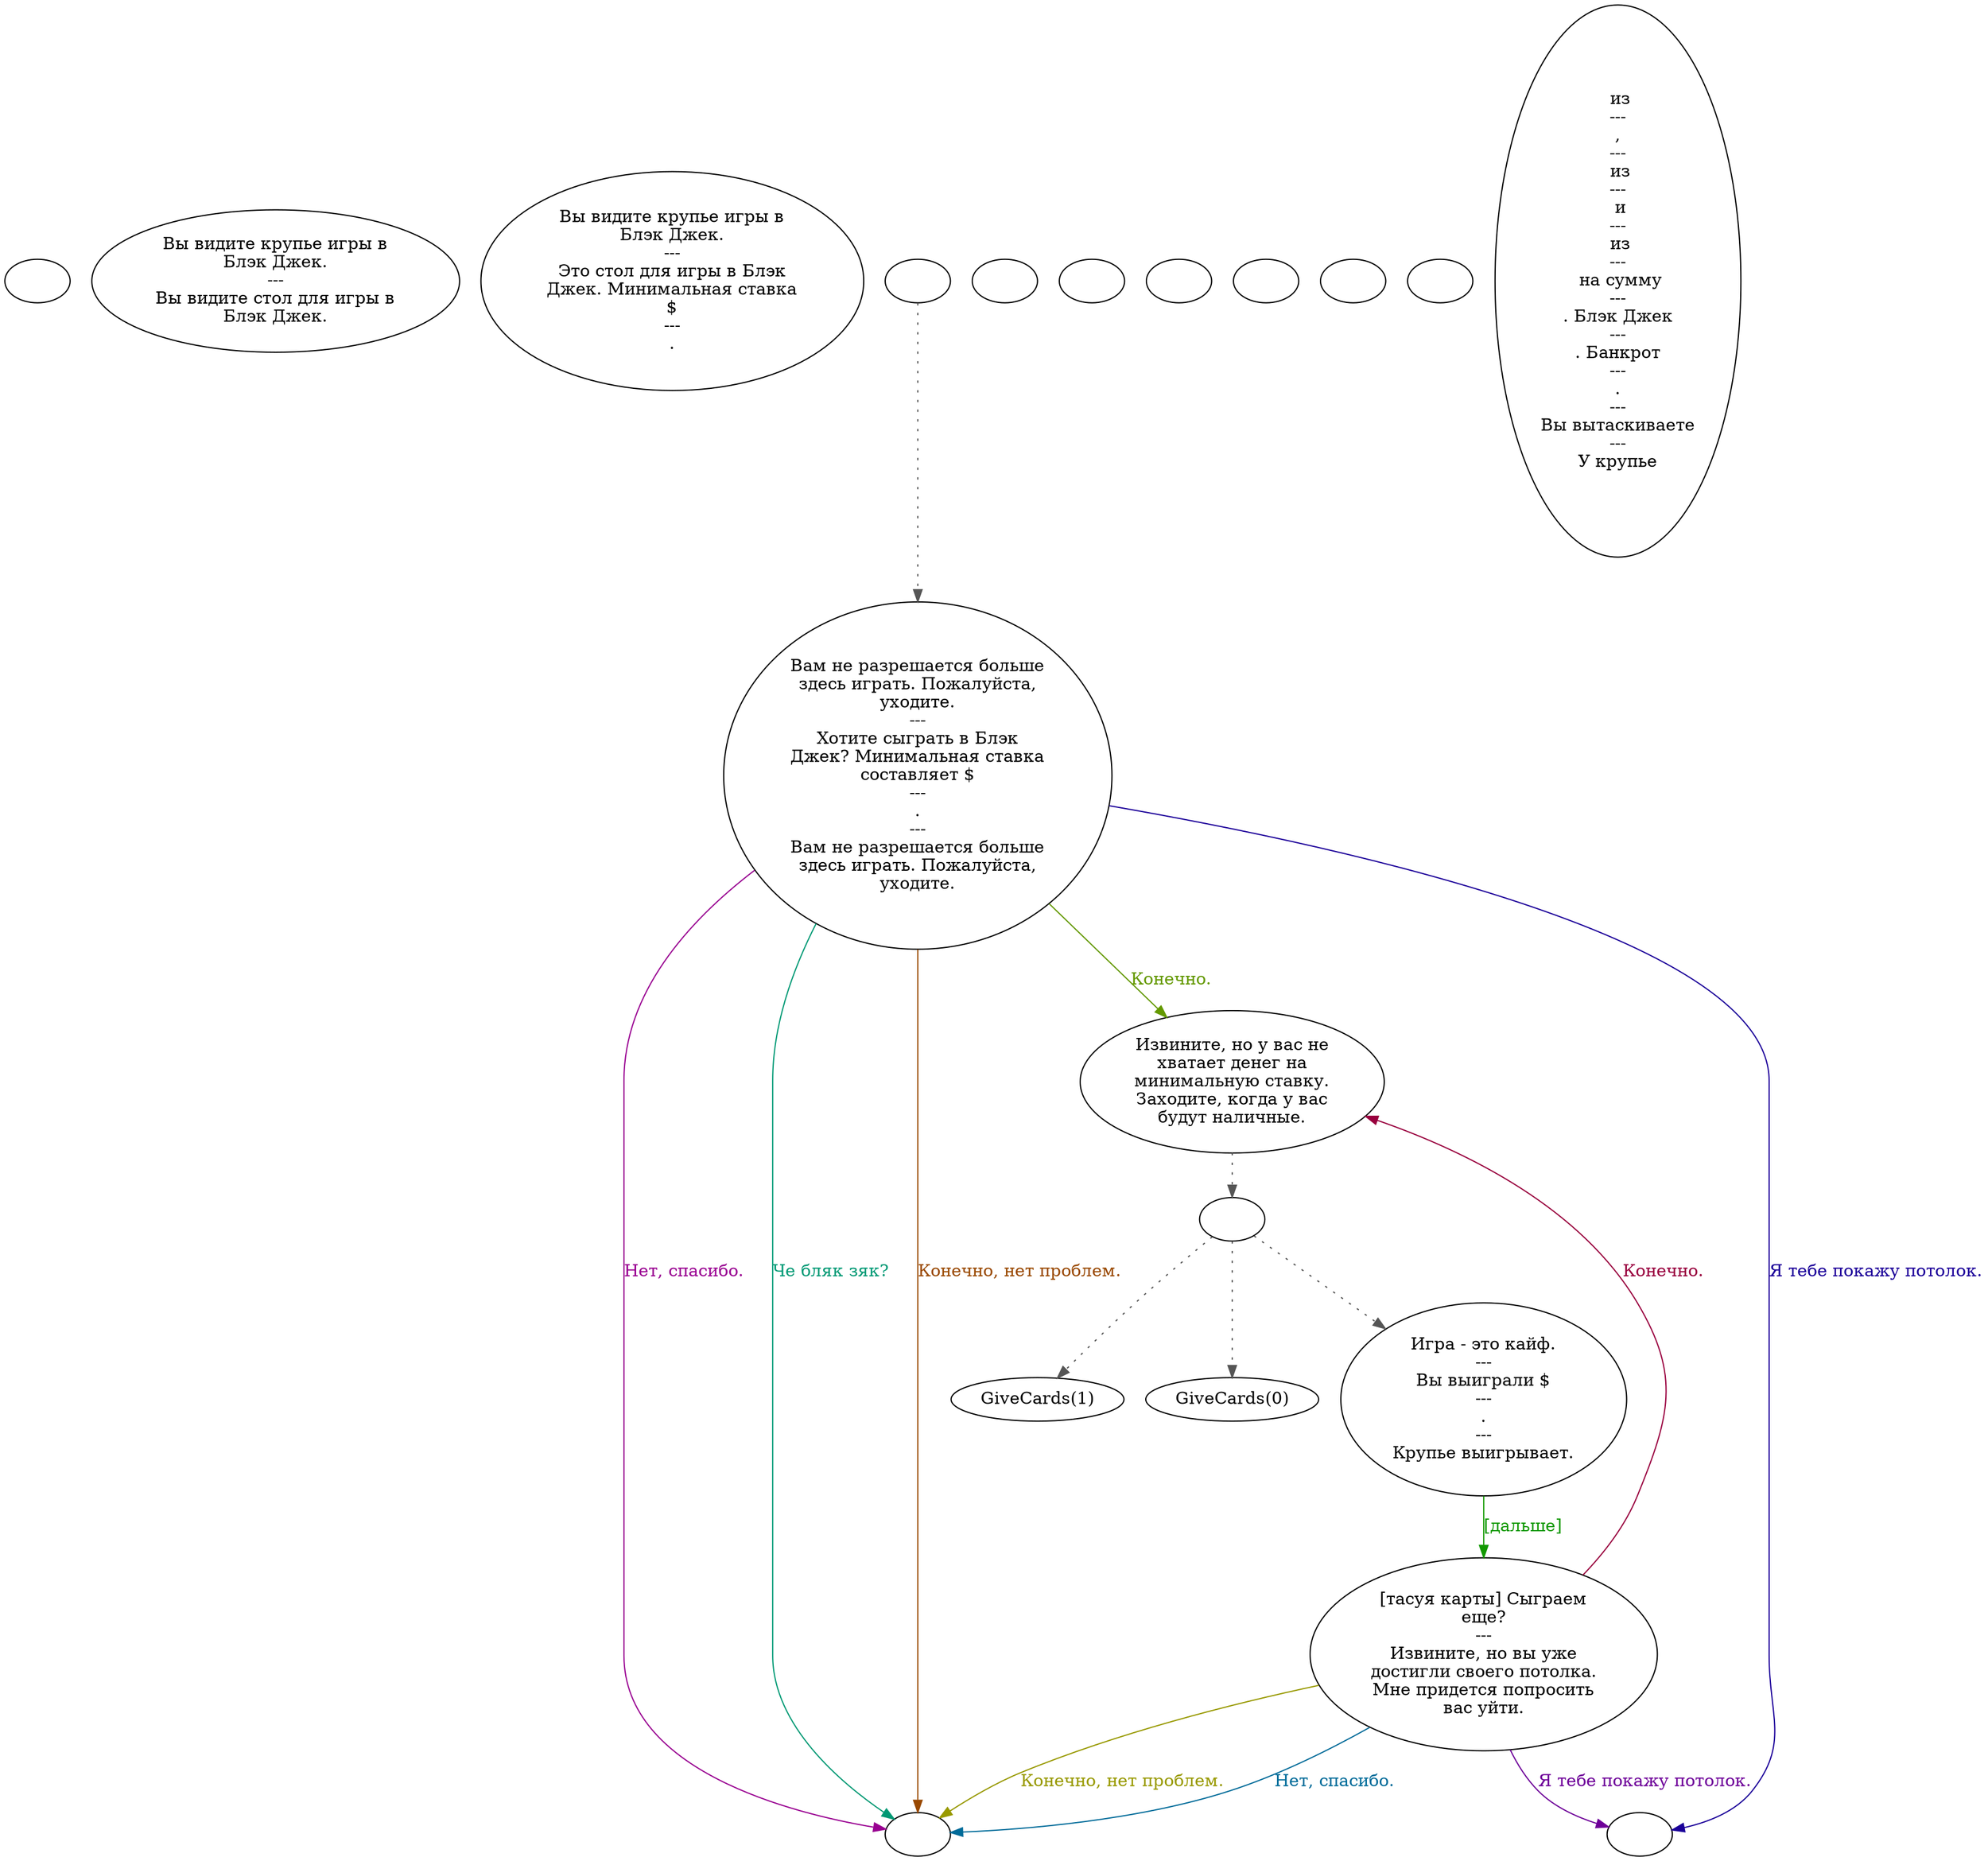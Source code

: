 digraph ziBlkJck {
  "start" [style=filled       fillcolor="#FFFFFF"       color="#000000"]
  "start" [label=""]
  "look_at_p_proc" [style=filled       fillcolor="#FFFFFF"       color="#000000"]
  "look_at_p_proc" [label="Вы видите крупье игры в\nБлэк Джек.\n---\nВы видите стол для игры в\nБлэк Джек."]
  "description_p_proc" [style=filled       fillcolor="#FFFFFF"       color="#000000"]
  "description_p_proc" [label="Вы видите крупье игры в\nБлэк Джек.\n---\nЭто стол для игры в Блэк\nДжек. Минимальная ставка\n$\n---\n."]
  "talk_p_proc" [style=filled       fillcolor="#FFFFFF"       color="#000000"]
  "talk_p_proc" -> "Node000" [style=dotted color="#555555"]
  "talk_p_proc" [label=""]
  "pickup_p_proc" [style=filled       fillcolor="#FFFFFF"       color="#000000"]
  "pickup_p_proc" [label=""]
  "timed_event_p_proc" [style=filled       fillcolor="#FFFFFF"       color="#000000"]
  "timed_event_p_proc" [label=""]
  "Node000" [style=filled       fillcolor="#FFFFFF"       color="#000000"]
  "Node000" [label="Вам не разрешается больше\nздесь играть. Пожалуйста,\nуходите.\n---\nХотите сыграть в Блэк\nДжек? Минимальная ставка\nсоставляет $\n---\n.\n---\nВам не разрешается больше\nздесь играть. Пожалуйста,\nуходите."]
  "Node000" -> "Node001" [label="Конечно." color="#649900" fontcolor="#649900"]
  "Node000" -> "Node999" [label="Нет, спасибо." color="#990091" fontcolor="#990091"]
  "Node000" -> "Node999" [label="Че бляк зяк?" color="#009974" fontcolor="#009974"]
  "Node000" -> "Node999" [label="Конечно, нет проблем." color="#994800" fontcolor="#994800"]
  "Node000" -> "Node998" [label="Я тебе покажу потолок." color="#1B0099" fontcolor="#1B0099"]
  "Node001" [style=filled       fillcolor="#FFFFFF"       color="#000000"]
  "Node001" -> "Node002" [style=dotted color="#555555"]
  "Node001" [label="Извините, но у вас не\nхватает денег на\nминимальную ставку.\nЗаходите, когда у вас\nбудут наличные."]
  "Node002" [style=filled       fillcolor="#FFFFFF"       color="#000000"]
  "Node002" -> "GiveCards(0)" [style=dotted color="#555555"]
  "Node002" -> "GiveCards(1)" [style=dotted color="#555555"]
  "Node002" -> "Node005" [style=dotted color="#555555"]
  "Node002" [label=""]
  "Node005" [style=filled       fillcolor="#FFFFFF"       color="#000000"]
  "Node005" [label="Игра - это кайф.\n---\nВы выиграли $\n---\n.\n---\nКрупье выигрывает."]
  "Node005" -> "Node006" [label="[дальше]" color="#129900" fontcolor="#129900"]
  "Node006" [style=filled       fillcolor="#FFFFFF"       color="#000000"]
  "Node006" [label="[тасуя карты] Сыграем\nеще?\n---\nИзвините, но вы уже\nдостигли своего потолка.\nМне придется попросить\nвас уйти."]
  "Node006" -> "Node001" [label="Конечно." color="#99003E" fontcolor="#99003E"]
  "Node006" -> "Node999" [label="Нет, спасибо." color="#006B99" fontcolor="#006B99"]
  "Node006" -> "Node999" [label="Конечно, нет проблем." color="#989900" fontcolor="#989900"]
  "Node006" -> "Node998" [label="Я тебе покажу потолок." color="#6E0099" fontcolor="#6E0099"]
  "DrawCard" [style=filled       fillcolor="#FFFFFF"       color="#000000"]
  "DrawCard" [label=""]
  "GetCardValue" [style=filled       fillcolor="#FFFFFF"       color="#000000"]
  "GetCardValue" [label=""]
  "TotalCards" [style=filled       fillcolor="#FFFFFF"       color="#000000"]
  "TotalCards" [label=""]
  "GiveCards" [style=filled       fillcolor="#FFFFFF"       color="#000000"]
  "GiveCards" [label=""]
  "Node999" [style=filled       fillcolor="#FFFFFF"       color="#000000"]
  "Node999" [label=""]
  "Node998" [style=filled       fillcolor="#FFFFFF"       color="#000000"]
  "Node998" [label=""]
  "PrintDrawCardMessages" [style=filled       fillcolor="#FFFFFF"       color="#000000"]
  "PrintDrawCardMessages" [label=" из\n---\n,\n---\n из\n---\n и\n---\n из\n---\n на сумму\n---\n. Блэк Джек\n---\n. Банкрот\n---\n.\n---\nВы вытаскиваете\n---\nУ крупье"]
}